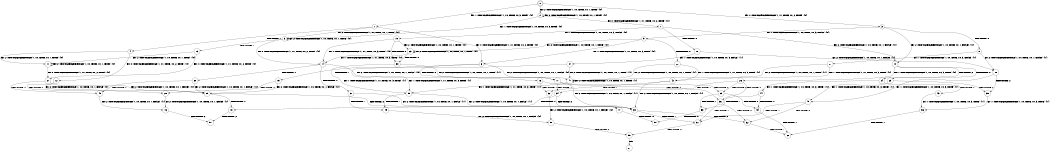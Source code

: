 digraph BCG {
size = "7, 10.5";
center = TRUE;
node [shape = circle];
0 [peripheries = 2];
0 -> 1 [label = "EX !1 !ATOMIC_EXCH_BRANCH (1, +0, TRUE, +0, 3, TRUE) !{0}"];
0 -> 2 [label = "EX !2 !ATOMIC_EXCH_BRANCH (1, +0, TRUE, +0, 1, TRUE) !{0}"];
0 -> 3 [label = "EX !0 !ATOMIC_EXCH_BRANCH (1, +1, TRUE, +0, 2, TRUE) !{0}"];
1 -> 4 [label = "TERMINATE !1"];
1 -> 5 [label = "EX !2 !ATOMIC_EXCH_BRANCH (1, +0, TRUE, +0, 1, TRUE) !{0}"];
1 -> 6 [label = "EX !0 !ATOMIC_EXCH_BRANCH (1, +1, TRUE, +0, 2, TRUE) !{0}"];
2 -> 5 [label = "EX !1 !ATOMIC_EXCH_BRANCH (1, +0, TRUE, +0, 3, TRUE) !{0}"];
2 -> 7 [label = "EX !0 !ATOMIC_EXCH_BRANCH (1, +1, TRUE, +0, 2, TRUE) !{0}"];
2 -> 2 [label = "EX !2 !ATOMIC_EXCH_BRANCH (1, +0, TRUE, +0, 1, TRUE) !{0}"];
3 -> 8 [label = "TERMINATE !0"];
3 -> 9 [label = "EX !1 !ATOMIC_EXCH_BRANCH (1, +0, TRUE, +0, 3, FALSE) !{0}"];
3 -> 10 [label = "EX !2 !ATOMIC_EXCH_BRANCH (1, +0, TRUE, +0, 1, FALSE) !{0}"];
4 -> 11 [label = "EX !2 !ATOMIC_EXCH_BRANCH (1, +0, TRUE, +0, 1, TRUE) !{0}"];
4 -> 12 [label = "EX !0 !ATOMIC_EXCH_BRANCH (1, +1, TRUE, +0, 2, TRUE) !{0}"];
5 -> 13 [label = "TERMINATE !1"];
5 -> 14 [label = "EX !0 !ATOMIC_EXCH_BRANCH (1, +1, TRUE, +0, 2, TRUE) !{0}"];
5 -> 5 [label = "EX !2 !ATOMIC_EXCH_BRANCH (1, +0, TRUE, +0, 1, TRUE) !{0}"];
6 -> 15 [label = "TERMINATE !1"];
6 -> 16 [label = "TERMINATE !0"];
6 -> 17 [label = "EX !2 !ATOMIC_EXCH_BRANCH (1, +0, TRUE, +0, 1, FALSE) !{0}"];
7 -> 18 [label = "TERMINATE !0"];
7 -> 19 [label = "EX !1 !ATOMIC_EXCH_BRANCH (1, +0, TRUE, +0, 3, FALSE) !{0}"];
7 -> 10 [label = "EX !2 !ATOMIC_EXCH_BRANCH (1, +0, TRUE, +0, 1, FALSE) !{0}"];
8 -> 20 [label = "EX !2 !ATOMIC_EXCH_BRANCH (1, +0, TRUE, +0, 1, FALSE) !{1}"];
8 -> 21 [label = "EX !1 !ATOMIC_EXCH_BRANCH (1, +0, TRUE, +0, 3, FALSE) !{1}"];
9 -> 22 [label = "TERMINATE !0"];
9 -> 23 [label = "EX !2 !ATOMIC_EXCH_BRANCH (1, +0, TRUE, +0, 1, TRUE) !{0}"];
9 -> 6 [label = "EX !1 !ATOMIC_EXCH_BRANCH (1, +1, TRUE, +0, 3, TRUE) !{0}"];
10 -> 24 [label = "TERMINATE !2"];
10 -> 25 [label = "TERMINATE !0"];
10 -> 26 [label = "EX !1 !ATOMIC_EXCH_BRANCH (1, +0, TRUE, +0, 3, TRUE) !{0}"];
11 -> 27 [label = "EX !0 !ATOMIC_EXCH_BRANCH (1, +1, TRUE, +0, 2, TRUE) !{0}"];
11 -> 11 [label = "EX !2 !ATOMIC_EXCH_BRANCH (1, +0, TRUE, +0, 1, TRUE) !{0}"];
12 -> 28 [label = "TERMINATE !0"];
12 -> 29 [label = "EX !2 !ATOMIC_EXCH_BRANCH (1, +0, TRUE, +0, 1, FALSE) !{0}"];
13 -> 27 [label = "EX !0 !ATOMIC_EXCH_BRANCH (1, +1, TRUE, +0, 2, TRUE) !{0}"];
13 -> 11 [label = "EX !2 !ATOMIC_EXCH_BRANCH (1, +0, TRUE, +0, 1, TRUE) !{0}"];
14 -> 30 [label = "TERMINATE !1"];
14 -> 31 [label = "TERMINATE !0"];
14 -> 17 [label = "EX !2 !ATOMIC_EXCH_BRANCH (1, +0, TRUE, +0, 1, FALSE) !{0}"];
15 -> 28 [label = "TERMINATE !0"];
15 -> 29 [label = "EX !2 !ATOMIC_EXCH_BRANCH (1, +0, TRUE, +0, 1, FALSE) !{0}"];
16 -> 32 [label = "TERMINATE !1"];
16 -> 33 [label = "EX !2 !ATOMIC_EXCH_BRANCH (1, +0, TRUE, +0, 1, FALSE) !{1}"];
17 -> 34 [label = "TERMINATE !1"];
17 -> 35 [label = "TERMINATE !2"];
17 -> 36 [label = "TERMINATE !0"];
18 -> 37 [label = "EX !1 !ATOMIC_EXCH_BRANCH (1, +0, TRUE, +0, 3, FALSE) !{1}"];
18 -> 20 [label = "EX !2 !ATOMIC_EXCH_BRANCH (1, +0, TRUE, +0, 1, FALSE) !{1}"];
19 -> 38 [label = "TERMINATE !0"];
19 -> 23 [label = "EX !2 !ATOMIC_EXCH_BRANCH (1, +0, TRUE, +0, 1, TRUE) !{0}"];
19 -> 14 [label = "EX !1 !ATOMIC_EXCH_BRANCH (1, +1, TRUE, +0, 3, TRUE) !{0}"];
20 -> 39 [label = "TERMINATE !2"];
20 -> 40 [label = "EX !1 !ATOMIC_EXCH_BRANCH (1, +0, TRUE, +0, 3, TRUE) !{1}"];
21 -> 41 [label = "EX !2 !ATOMIC_EXCH_BRANCH (1, +0, TRUE, +0, 1, TRUE) !{1}"];
21 -> 42 [label = "EX !1 !ATOMIC_EXCH_BRANCH (1, +1, TRUE, +0, 3, TRUE) !{1}"];
22 -> 41 [label = "EX !2 !ATOMIC_EXCH_BRANCH (1, +0, TRUE, +0, 1, TRUE) !{1}"];
22 -> 42 [label = "EX !1 !ATOMIC_EXCH_BRANCH (1, +1, TRUE, +0, 3, TRUE) !{1}"];
23 -> 38 [label = "TERMINATE !0"];
23 -> 23 [label = "EX !2 !ATOMIC_EXCH_BRANCH (1, +0, TRUE, +0, 1, TRUE) !{0}"];
23 -> 14 [label = "EX !1 !ATOMIC_EXCH_BRANCH (1, +1, TRUE, +0, 3, TRUE) !{0}"];
24 -> 43 [label = "TERMINATE !0"];
24 -> 44 [label = "EX !1 !ATOMIC_EXCH_BRANCH (1, +0, TRUE, +0, 3, TRUE) !{0}"];
25 -> 39 [label = "TERMINATE !2"];
25 -> 40 [label = "EX !1 !ATOMIC_EXCH_BRANCH (1, +0, TRUE, +0, 3, TRUE) !{1}"];
26 -> 34 [label = "TERMINATE !1"];
26 -> 35 [label = "TERMINATE !2"];
26 -> 36 [label = "TERMINATE !0"];
27 -> 45 [label = "TERMINATE !0"];
27 -> 29 [label = "EX !2 !ATOMIC_EXCH_BRANCH (1, +0, TRUE, +0, 1, FALSE) !{0}"];
28 -> 46 [label = "EX !2 !ATOMIC_EXCH_BRANCH (1, +0, TRUE, +0, 1, FALSE) !{1}"];
29 -> 47 [label = "TERMINATE !2"];
29 -> 48 [label = "TERMINATE !0"];
30 -> 45 [label = "TERMINATE !0"];
30 -> 29 [label = "EX !2 !ATOMIC_EXCH_BRANCH (1, +0, TRUE, +0, 1, FALSE) !{0}"];
31 -> 49 [label = "TERMINATE !1"];
31 -> 33 [label = "EX !2 !ATOMIC_EXCH_BRANCH (1, +0, TRUE, +0, 1, FALSE) !{1}"];
32 -> 50 [label = "EX !2 !ATOMIC_EXCH_BRANCH (1, +0, TRUE, +0, 1, FALSE) !{2}"];
33 -> 51 [label = "TERMINATE !1"];
33 -> 52 [label = "TERMINATE !2"];
34 -> 47 [label = "TERMINATE !2"];
34 -> 48 [label = "TERMINATE !0"];
35 -> 53 [label = "TERMINATE !1"];
35 -> 54 [label = "TERMINATE !0"];
36 -> 51 [label = "TERMINATE !1"];
36 -> 52 [label = "TERMINATE !2"];
37 -> 41 [label = "EX !2 !ATOMIC_EXCH_BRANCH (1, +0, TRUE, +0, 1, TRUE) !{1}"];
37 -> 55 [label = "EX !1 !ATOMIC_EXCH_BRANCH (1, +1, TRUE, +0, 3, TRUE) !{1}"];
38 -> 41 [label = "EX !2 !ATOMIC_EXCH_BRANCH (1, +0, TRUE, +0, 1, TRUE) !{1}"];
38 -> 55 [label = "EX !1 !ATOMIC_EXCH_BRANCH (1, +1, TRUE, +0, 3, TRUE) !{1}"];
39 -> 56 [label = "EX !1 !ATOMIC_EXCH_BRANCH (1, +0, TRUE, +0, 3, TRUE) !{1}"];
40 -> 51 [label = "TERMINATE !1"];
40 -> 52 [label = "TERMINATE !2"];
41 -> 41 [label = "EX !2 !ATOMIC_EXCH_BRANCH (1, +0, TRUE, +0, 1, TRUE) !{1}"];
41 -> 55 [label = "EX !1 !ATOMIC_EXCH_BRANCH (1, +1, TRUE, +0, 3, TRUE) !{1}"];
42 -> 32 [label = "TERMINATE !1"];
42 -> 33 [label = "EX !2 !ATOMIC_EXCH_BRANCH (1, +0, TRUE, +0, 1, FALSE) !{1}"];
43 -> 56 [label = "EX !1 !ATOMIC_EXCH_BRANCH (1, +0, TRUE, +0, 3, TRUE) !{1}"];
44 -> 53 [label = "TERMINATE !1"];
44 -> 54 [label = "TERMINATE !0"];
45 -> 46 [label = "EX !2 !ATOMIC_EXCH_BRANCH (1, +0, TRUE, +0, 1, FALSE) !{1}"];
46 -> 57 [label = "TERMINATE !2"];
47 -> 58 [label = "TERMINATE !0"];
48 -> 57 [label = "TERMINATE !2"];
49 -> 50 [label = "EX !2 !ATOMIC_EXCH_BRANCH (1, +0, TRUE, +0, 1, FALSE) !{2}"];
50 -> 59 [label = "TERMINATE !2"];
51 -> 59 [label = "TERMINATE !2"];
52 -> 60 [label = "TERMINATE !1"];
53 -> 58 [label = "TERMINATE !0"];
54 -> 60 [label = "TERMINATE !1"];
55 -> 49 [label = "TERMINATE !1"];
55 -> 33 [label = "EX !2 !ATOMIC_EXCH_BRANCH (1, +0, TRUE, +0, 1, FALSE) !{1}"];
56 -> 60 [label = "TERMINATE !1"];
59 -> 61 [label = "exit"];
}

